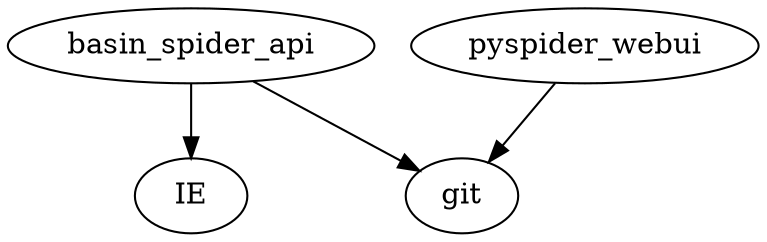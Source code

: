 digraph graphname{

    gitbook [label="basin_spider_api"]      // node T
    code_update [label="pyspider_webui"]  // node P
    IE [label="IE"]
    git [label="git"]
    

    gitbook ->git
    gitbook -> IE 

    code_update ->  git


}





